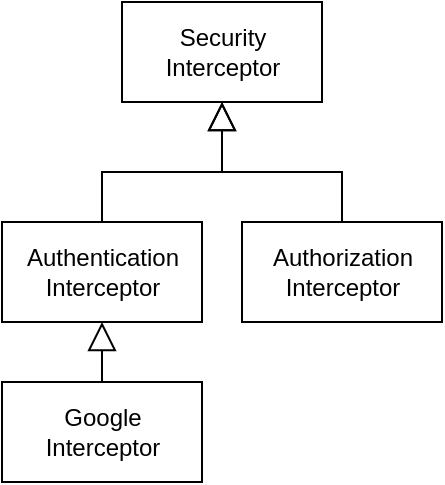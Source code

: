 <mxfile version="13.6.9" type="device"><diagram id="0BySZob7wNv1tKdiM2rB" name="Page-1"><mxGraphModel dx="1038" dy="631" grid="1" gridSize="10" guides="1" tooltips="1" connect="1" arrows="1" fold="1" page="1" pageScale="1" pageWidth="850" pageHeight="1100" math="0" shadow="0"><root><mxCell id="0"/><mxCell id="1" parent="0"/><mxCell id="r8jdEVQpCLdFmtHNuyws-1" value="Security&lt;br&gt;Interceptor" style="html=1;" parent="1" vertex="1"><mxGeometry x="375" y="360" width="100" height="50" as="geometry"/></mxCell><mxCell id="r8jdEVQpCLdFmtHNuyws-18" style="edgeStyle=orthogonalEdgeStyle;rounded=0;orthogonalLoop=1;jettySize=auto;html=1;exitX=0.5;exitY=0;exitDx=0;exitDy=0;entryX=0.5;entryY=1;entryDx=0;entryDy=0;endArrow=block;endFill=0;endSize=12;" parent="1" source="r8jdEVQpCLdFmtHNuyws-5" target="r8jdEVQpCLdFmtHNuyws-7" edge="1"><mxGeometry relative="1" as="geometry"/></mxCell><mxCell id="r8jdEVQpCLdFmtHNuyws-5" value="Google&lt;br&gt;Interceptor" style="html=1;" parent="1" vertex="1"><mxGeometry x="315" y="550" width="100" height="50" as="geometry"/></mxCell><mxCell id="r8jdEVQpCLdFmtHNuyws-6" style="edgeStyle=orthogonalEdgeStyle;rounded=0;orthogonalLoop=1;jettySize=auto;html=1;exitX=0.5;exitY=0;exitDx=0;exitDy=0;entryX=0.5;entryY=1;entryDx=0;entryDy=0;endArrow=block;endFill=0;endSize=12;" parent="1" source="r8jdEVQpCLdFmtHNuyws-7" target="r8jdEVQpCLdFmtHNuyws-1" edge="1"><mxGeometry relative="1" as="geometry"/></mxCell><mxCell id="r8jdEVQpCLdFmtHNuyws-7" value="Authentication&lt;br&gt;Interceptor" style="html=1;" parent="1" vertex="1"><mxGeometry x="315" y="470" width="100" height="50" as="geometry"/></mxCell><mxCell id="r8jdEVQpCLdFmtHNuyws-8" style="edgeStyle=orthogonalEdgeStyle;rounded=0;orthogonalLoop=1;jettySize=auto;html=1;exitX=0.5;exitY=0;exitDx=0;exitDy=0;entryX=0.5;entryY=1;entryDx=0;entryDy=0;endArrow=block;endFill=0;endSize=12;" parent="1" source="r8jdEVQpCLdFmtHNuyws-9" target="r8jdEVQpCLdFmtHNuyws-1" edge="1"><mxGeometry relative="1" as="geometry"/></mxCell><mxCell id="r8jdEVQpCLdFmtHNuyws-9" value="Authorization&lt;br&gt;Interceptor" style="html=1;" parent="1" vertex="1"><mxGeometry x="435" y="470" width="100" height="50" as="geometry"/></mxCell></root></mxGraphModel></diagram></mxfile>